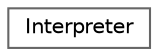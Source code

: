 digraph "Graphical Class Hierarchy"
{
 // LATEX_PDF_SIZE
  bgcolor="transparent";
  edge [fontname=Helvetica,fontsize=10,labelfontname=Helvetica,labelfontsize=10];
  node [fontname=Helvetica,fontsize=10,shape=box,height=0.2,width=0.4];
  rankdir="LR";
  Node0 [id="Node000000",label="Interpreter",height=0.2,width=0.4,color="grey40", fillcolor="white", style="filled",URL="$classInterpreter.html",tooltip="Main interpreter for executing PEBBL programs."];
}
